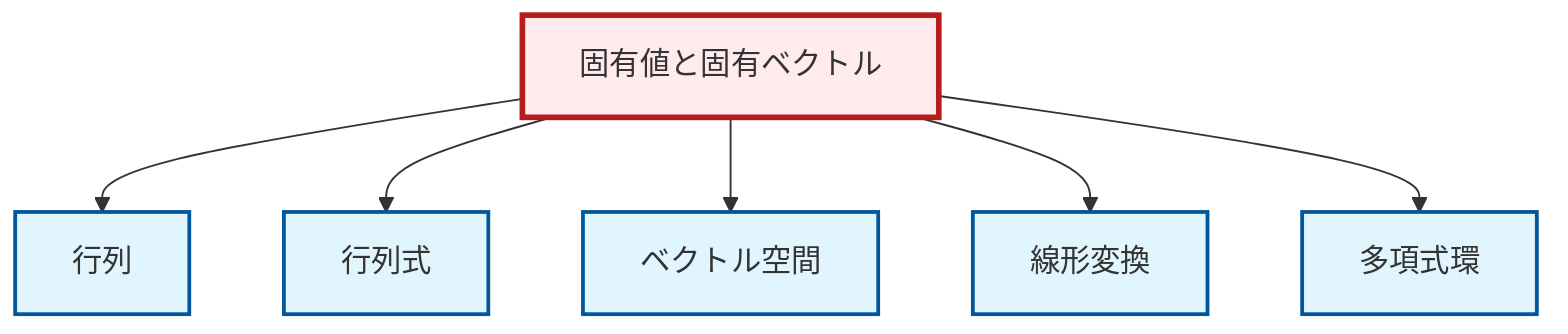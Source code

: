 graph TD
    classDef definition fill:#e1f5fe,stroke:#01579b,stroke-width:2px
    classDef theorem fill:#f3e5f5,stroke:#4a148c,stroke-width:2px
    classDef axiom fill:#fff3e0,stroke:#e65100,stroke-width:2px
    classDef example fill:#e8f5e9,stroke:#1b5e20,stroke-width:2px
    classDef current fill:#ffebee,stroke:#b71c1c,stroke-width:3px
    def-polynomial-ring["多項式環"]:::definition
    def-matrix["行列"]:::definition
    def-vector-space["ベクトル空間"]:::definition
    def-determinant["行列式"]:::definition
    def-eigenvalue-eigenvector["固有値と固有ベクトル"]:::definition
    def-linear-transformation["線形変換"]:::definition
    def-eigenvalue-eigenvector --> def-matrix
    def-eigenvalue-eigenvector --> def-determinant
    def-eigenvalue-eigenvector --> def-vector-space
    def-eigenvalue-eigenvector --> def-linear-transformation
    def-eigenvalue-eigenvector --> def-polynomial-ring
    class def-eigenvalue-eigenvector current